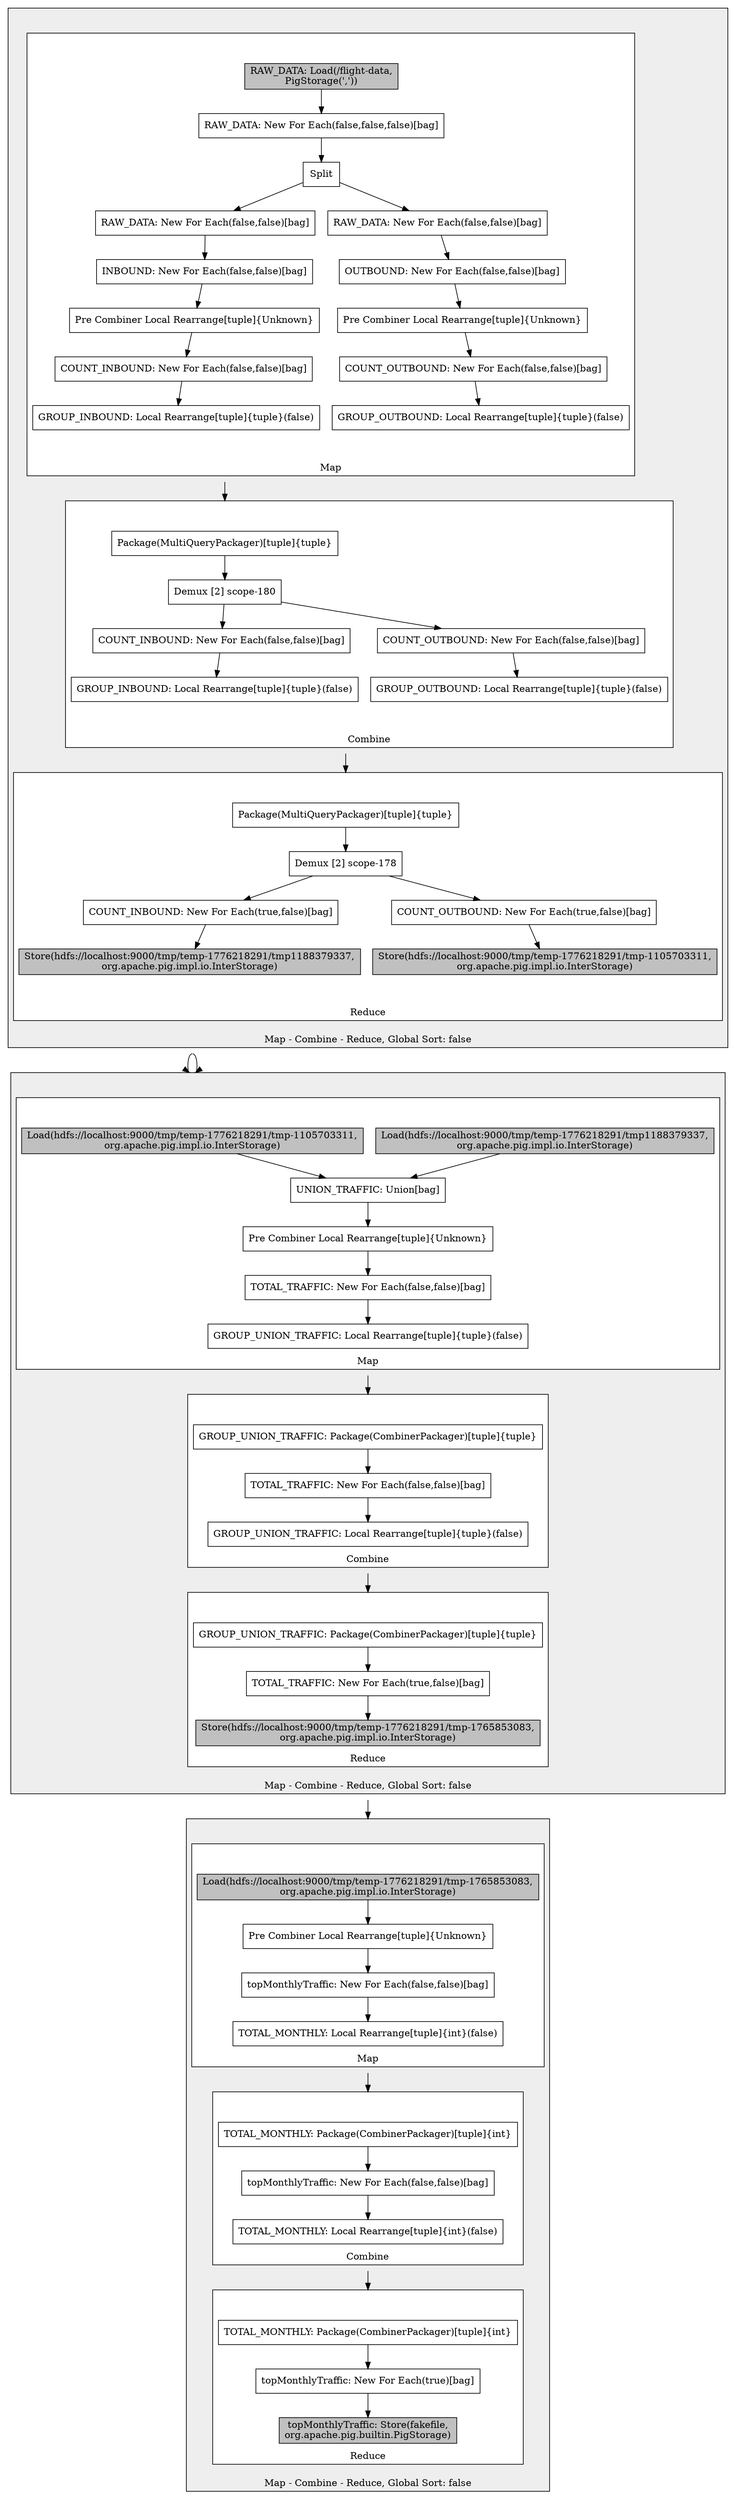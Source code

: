 #--------------------------------------------------
# Map Reduce Plan                                  
#--------------------------------------------------
digraph plan {
compound=true;
node [shape=rect];
s487399149_in [label="", style=invis, height=0, width=0];
s487399149_out [label="", style=invis, height=0, width=0];
subgraph cluster_487399149 {
label="Map - Combine - Reduce, Global Sort: false"; style="filled"; fillcolor="#EEEEEE"labelloc=b;
s0_in [label="", style=invis, height=0, width=0];
s0_out [label="", style=invis, height=0, width=0];
subgraph cluster_0 {
label="Map"; style="filled"; fillcolor="white"labelloc=b;
2070489048 [label="Split"];
2070488856 [label="Pre Combiner Local Rearrange[tuple]{Unknown}"];
487399114 [label="COUNT_INBOUND: New For Each(false,false)[bag]"];
2070488831 [label="GROUP_INBOUND: Local Rearrange[tuple]{tuple}(false)"];
487399334 [label="INBOUND: New For Each(false,false)[bag]"];
487399362 [label="RAW_DATA: New For Each(false,false)[bag]"];
2070488856 -> 487399114
487399114 -> 2070488831
487399334 -> 2070488856
487399362 -> 487399334
2070489048 -> 487399362
2070488986 [label="COUNT_OUTBOUND: New For Each(false,false)[bag]"];
2070489018 [label="GROUP_OUTBOUND: Local Rearrange[tuple]{tuple}(false)"];
487399269 [label="OUTBOUND: New For Each(false,false)[bag]"];
2070489043 [label="Pre Combiner Local Rearrange[tuple]{Unknown}"];
487399297 [label="RAW_DATA: New For Each(false,false)[bag]"];
2070488986 -> 2070489018
487399269 -> 2070489043
2070489043 -> 2070488986
487399297 -> 487399269
2070489048 -> 487399297
s2070489048_out [label="", style=invis, height=0, width=0];
2070488831 -> s2070489048_out [style=invis];
2070489018 -> s2070489048_out [style=invis];
487399368 [label="RAW_DATA: New For Each(false,false,false)[bag]"];
1923940087 [label="RAW_DATA: Load(/flight-data,\nPigStorage(','))", style="filled", fillcolor="gray"];
487399368 -> 2070489048
1923940087 -> 487399368
s0_in -> 1923940087 [style=invis];
};
s2070489048_out -> s0_out [style=invis];
s1_in [label="", style=invis, height=0, width=0];
s1_out [label="", style=invis, height=0, width=0];
subgraph cluster_1 {
label="Combine"; style="filled"; fillcolor="white"labelloc=b;
2070489073 [label="Package(MultiQueryPackager)[tuple]{tuple}"];
2070489072 [label="Demux [2] scope-180"];
2070488857 [label="GROUP_INBOUND: Local Rearrange[tuple]{tuple}(false)"];
2070488824 [label="COUNT_INBOUND: New For Each(false,false)[bag]"];
2070488824 -> 2070488857
2070489072 -> 2070488824
2070489011 [label="COUNT_OUTBOUND: New For Each(false,false)[bag]"];
2070489044 [label="GROUP_OUTBOUND: Local Rearrange[tuple]{tuple}(false)"];
2070489011 -> 2070489044
2070489072 -> 2070489011
s2070489072_out [label="", style=invis, height=0, width=0];
2070488857 -> s2070489072_out [style=invis];
2070489044 -> s2070489072_out [style=invis];
2070489073 -> 2070489072
s1_in -> 2070489073 [style=invis];
};
s2070489072_out -> s1_out [style=invis];
s2_in [label="", style=invis, height=0, width=0];
s2_out [label="", style=invis, height=0, width=0];
subgraph cluster_2 {
label="Reduce"; style="filled"; fillcolor="white"labelloc=b;
2070489049 [label="Demux [2] scope-178"];
487399120 [label="Store(hdfs://localhost:9000/tmp/temp-1776218291/tmp1188379337,\norg.apache.pig.impl.io.InterStorage)", style="filled", fillcolor="gray"];
487399302 [label="COUNT_INBOUND: New For Each(true,false)[bag]"];
487399302 -> 487399120
2070489049 -> 487399302
487399118 [label="Store(hdfs://localhost:9000/tmp/temp-1776218291/tmp-1105703311,\norg.apache.pig.impl.io.InterStorage)", style="filled", fillcolor="gray"];
487399237 [label="COUNT_OUTBOUND: New For Each(true,false)[bag]"];
487399237 -> 487399118
2070489049 -> 487399237
s2070489049_out [label="", style=invis, height=0, width=0];
487399120 -> s2070489049_out [style=invis];
487399118 -> s2070489049_out [style=invis];
2070489050 [label="Package(MultiQueryPackager)[tuple]{tuple}"];
2070489050 -> 2070489049
s2_in -> 2070489050 [style=invis];
};
s2070489049_out -> s2_out [style=invis];
s0_out -> s1_in [lhead=cluster_1]
s1_out -> s2_in [lhead=cluster_2]
s487399149_in -> s0_in [style=invis];
};
s2_out -> s487399149_out [style=invis];
s487399115_in [label="", style=invis, height=0, width=0];
s487399115_out [label="", style=invis, height=0, width=0];
subgraph cluster_487399115 {
label="Map - Combine - Reduce, Global Sort: false"; style="filled"; fillcolor="#EEEEEE"labelloc=b;
s3_in [label="", style=invis, height=0, width=0];
s3_out [label="", style=invis, height=0, width=0];
subgraph cluster_3 {
label="Map"; style="filled"; fillcolor="white"labelloc=b;
2070488924 [label="topMonthlyTraffic: New For Each(false,false)[bag]"];
487399116 [label="Load(hdfs://localhost:9000/tmp/temp-1776218291/tmp-1765853083,\norg.apache.pig.impl.io.InterStorage)", style="filled", fillcolor="gray"];
2070488979 [label="TOTAL_MONTHLY: Local Rearrange[tuple]{int}(false)"];
2070488982 [label="Pre Combiner Local Rearrange[tuple]{Unknown}"];
2070488924 -> 2070488979
487399116 -> 2070488982
2070488982 -> 2070488924
s3_in -> 487399116 [style=invis];
};
2070488979 -> s3_out [style=invis];
s4_in [label="", style=invis, height=0, width=0];
s4_out [label="", style=invis, height=0, width=0];
subgraph cluster_4 {
label="Combine"; style="filled"; fillcolor="white"labelloc=b;
2070488957 [label="TOTAL_MONTHLY: Package(CombinerPackager)[tuple]{int}"];
2070488951 [label="topMonthlyTraffic: New For Each(false,false)[bag]"];
2070488983 [label="TOTAL_MONTHLY: Local Rearrange[tuple]{int}(false)"];
2070488957 -> 2070488951
2070488951 -> 2070488983
s4_in -> 2070488957 [style=invis];
};
2070488983 -> s4_out [style=invis];
s5_in [label="", style=invis, height=0, width=0];
s5_out [label="", style=invis, height=0, width=0];
subgraph cluster_5 {
label="Reduce"; style="filled"; fillcolor="white"labelloc=b;
487399150 [label="topMonthlyTraffic: Store(fakefile,\norg.apache.pig.builtin.PigStorage)", style="filled", fillcolor="gray"];
487399151 [label="topMonthlyTraffic: New For Each(true)[bag]"];
487399180 [label="TOTAL_MONTHLY: Package(CombinerPackager)[tuple]{int}"];
487399151 -> 487399150
487399180 -> 487399151
s5_in -> 487399180 [style=invis];
};
487399150 -> s5_out [style=invis];
s3_out -> s4_in [lhead=cluster_4]
s4_out -> s5_in [lhead=cluster_5]
s487399115_in -> s3_in [style=invis];
};
s5_out -> s487399115_out [style=invis];
s487399143_in [label="", style=invis, height=0, width=0];
s487399143_out [label="", style=invis, height=0, width=0];
subgraph cluster_487399143 {
label="Map - Combine - Reduce, Global Sort: false"; style="filled"; fillcolor="#EEEEEE"labelloc=b;
s6_in [label="", style=invis, height=0, width=0];
s6_out [label="", style=invis, height=0, width=0];
subgraph cluster_6 {
label="Map"; style="filled"; fillcolor="white"labelloc=b;
487399119 [label="Load(hdfs://localhost:9000/tmp/temp-1776218291/tmp-1105703311,\norg.apache.pig.impl.io.InterStorage)", style="filled", fillcolor="gray"];
2070488861 [label="TOTAL_TRAFFIC: New For Each(false,false)[bag]"];
2070488894 [label="GROUP_UNION_TRAFFIC: Local Rearrange[tuple]{tuple}(false)"];
487399142 [label="Load(hdfs://localhost:9000/tmp/temp-1776218291/tmp1188379337,\norg.apache.pig.impl.io.InterStorage)", style="filled", fillcolor="gray"];
487399236 [label="UNION_TRAFFIC: Union[bag]"];
2070488919 [label="Pre Combiner Local Rearrange[tuple]{Unknown}"];
487399119 -> 487399236
2070488861 -> 2070488894
487399142 -> 487399236
487399236 -> 2070488919
2070488919 -> 2070488861
s6_in -> 487399119 [style=invis];
s6_in -> 487399142 [style=invis];
};
2070488894 -> s6_out [style=invis];
s7_in [label="", style=invis, height=0, width=0];
s7_out [label="", style=invis, height=0, width=0];
subgraph cluster_7 {
label="Combine"; style="filled"; fillcolor="white"labelloc=b;
2070488920 [label="GROUP_UNION_TRAFFIC: Local Rearrange[tuple]{tuple}(false)"];
2070488893 [label="GROUP_UNION_TRAFFIC: Package(CombinerPackager)[tuple]{tuple}"];
2070488887 [label="TOTAL_TRAFFIC: New For Each(false,false)[bag]"];
2070488893 -> 2070488887
2070488887 -> 2070488920
s7_in -> 2070488893 [style=invis];
};
2070488920 -> s7_out [style=invis];
s8_in [label="", style=invis, height=0, width=0];
s8_out [label="", style=invis, height=0, width=0];
subgraph cluster_8 {
label="Reduce"; style="filled"; fillcolor="white"labelloc=b;
487399182 [label="TOTAL_TRAFFIC: New For Each(true,false)[bag]"];
487399213 [label="GROUP_UNION_TRAFFIC: Package(CombinerPackager)[tuple]{tuple}"];
487399117 [label="Store(hdfs://localhost:9000/tmp/temp-1776218291/tmp-1765853083,\norg.apache.pig.impl.io.InterStorage)", style="filled", fillcolor="gray"];
487399182 -> 487399117
487399213 -> 487399182
s8_in -> 487399213 [style=invis];
};
487399117 -> s8_out [style=invis];
s6_out -> s7_in [lhead=cluster_7]
s7_out -> s8_in [lhead=cluster_8]
s487399143_in -> s6_in [style=invis];
};
s8_out -> s487399143_out [style=invis];
s487399149_out -> s487399143_in [lhead=cluster_487399143]
s487399149_out -> s487399143_in [lhead=cluster_487399143]
s487399143_out -> s487399115_in [lhead=cluster_487399115]
}

